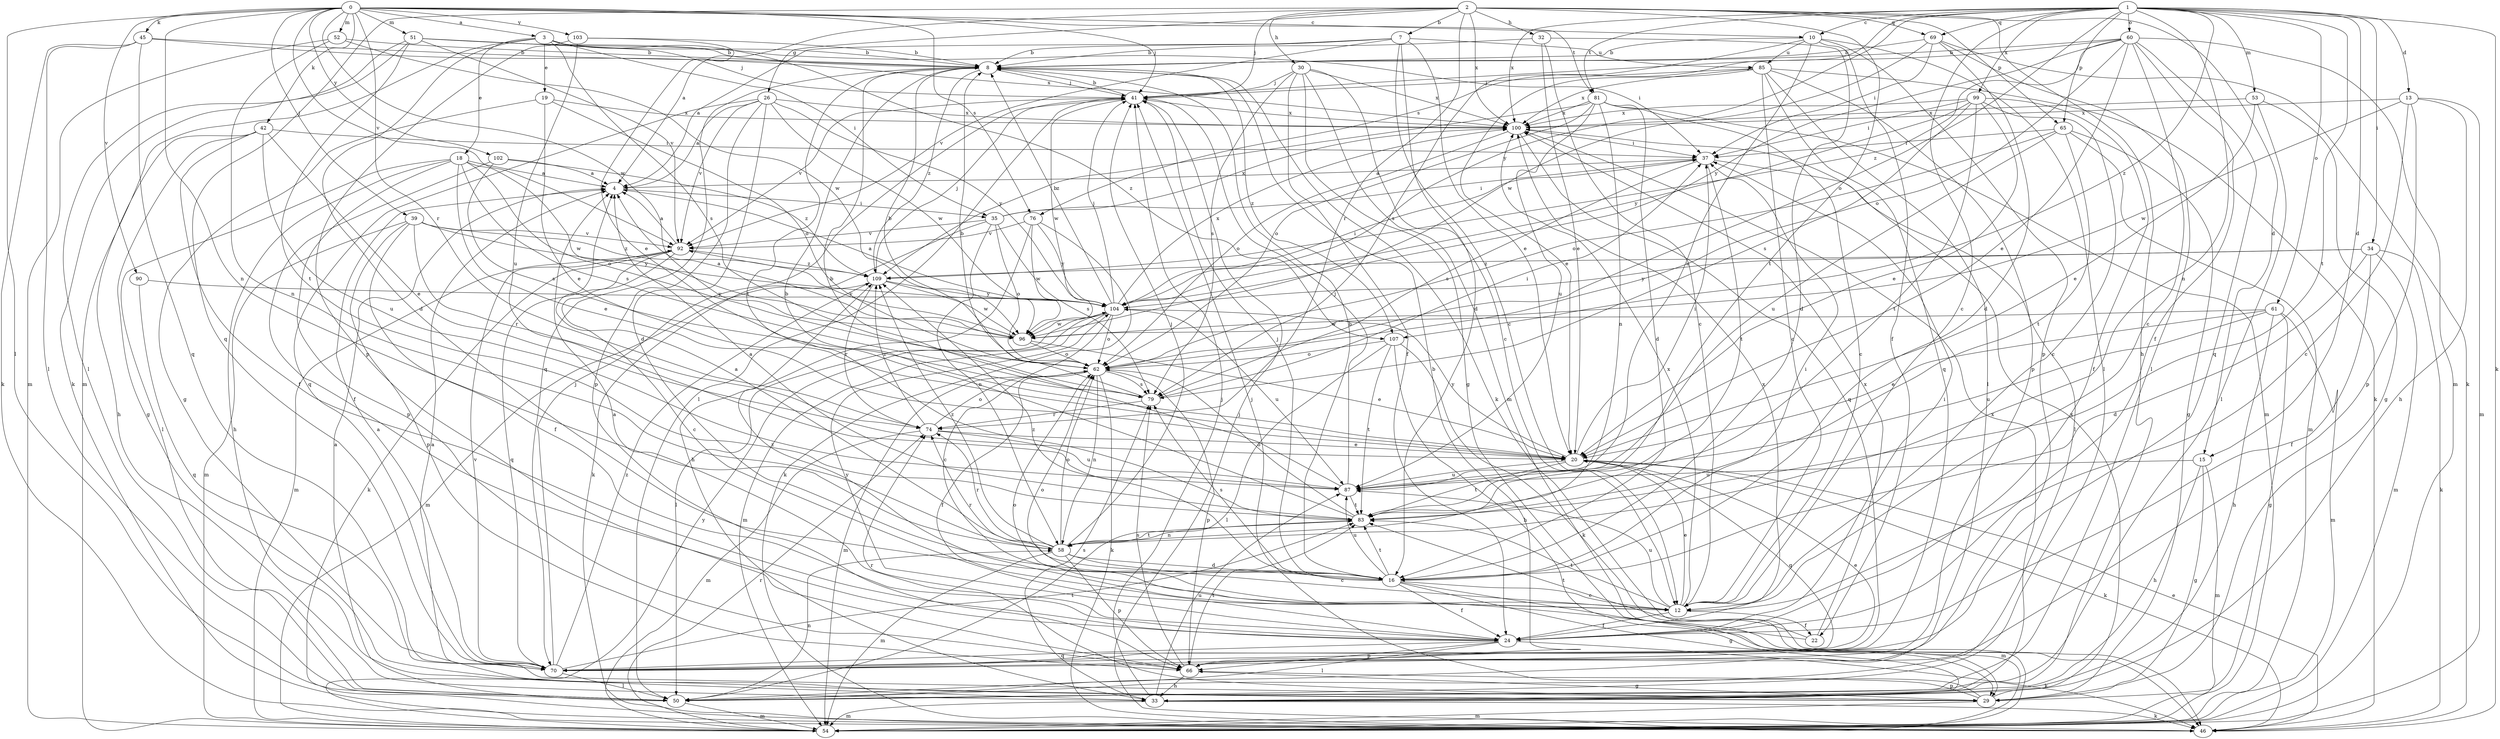 strict digraph  {
0;
1;
2;
3;
4;
7;
8;
10;
12;
13;
15;
16;
18;
19;
20;
22;
24;
26;
29;
30;
32;
33;
34;
35;
37;
39;
41;
42;
45;
46;
50;
51;
52;
53;
54;
58;
60;
61;
62;
65;
66;
69;
70;
74;
76;
79;
81;
83;
85;
87;
90;
92;
96;
99;
100;
102;
103;
104;
107;
109;
0 -> 3  [label=a];
0 -> 10  [label=c];
0 -> 39  [label=j];
0 -> 41  [label=j];
0 -> 42  [label=k];
0 -> 45  [label=k];
0 -> 50  [label=l];
0 -> 51  [label=m];
0 -> 52  [label=m];
0 -> 58  [label=n];
0 -> 74  [label=r];
0 -> 76  [label=s];
0 -> 81  [label=t];
0 -> 90  [label=v];
0 -> 92  [label=v];
0 -> 96  [label=w];
0 -> 102  [label=y];
0 -> 103  [label=y];
1 -> 10  [label=c];
1 -> 12  [label=c];
1 -> 13  [label=d];
1 -> 15  [label=d];
1 -> 34  [label=i];
1 -> 46  [label=k];
1 -> 53  [label=m];
1 -> 58  [label=n];
1 -> 60  [label=o];
1 -> 61  [label=o];
1 -> 62  [label=o];
1 -> 65  [label=p];
1 -> 69  [label=q];
1 -> 76  [label=s];
1 -> 81  [label=t];
1 -> 83  [label=t];
1 -> 99  [label=x];
1 -> 100  [label=x];
1 -> 104  [label=y];
1 -> 107  [label=z];
2 -> 4  [label=a];
2 -> 7  [label=b];
2 -> 15  [label=d];
2 -> 26  [label=g];
2 -> 30  [label=h];
2 -> 32  [label=h];
2 -> 33  [label=h];
2 -> 41  [label=j];
2 -> 65  [label=p];
2 -> 69  [label=q];
2 -> 70  [label=q];
2 -> 74  [label=r];
2 -> 83  [label=t];
2 -> 100  [label=x];
3 -> 8  [label=b];
3 -> 16  [label=d];
3 -> 18  [label=e];
3 -> 19  [label=e];
3 -> 35  [label=i];
3 -> 54  [label=m];
3 -> 79  [label=s];
3 -> 107  [label=z];
4 -> 35  [label=i];
7 -> 4  [label=a];
7 -> 8  [label=b];
7 -> 12  [label=c];
7 -> 16  [label=d];
7 -> 20  [label=e];
7 -> 85  [label=u];
7 -> 92  [label=v];
8 -> 41  [label=j];
8 -> 46  [label=k];
8 -> 70  [label=q];
8 -> 83  [label=t];
8 -> 107  [label=z];
8 -> 109  [label=z];
10 -> 8  [label=b];
10 -> 22  [label=f];
10 -> 50  [label=l];
10 -> 66  [label=p];
10 -> 79  [label=s];
10 -> 85  [label=u];
10 -> 87  [label=u];
12 -> 20  [label=e];
12 -> 22  [label=f];
12 -> 24  [label=f];
12 -> 62  [label=o];
12 -> 83  [label=t];
12 -> 87  [label=u];
12 -> 100  [label=x];
12 -> 109  [label=z];
13 -> 12  [label=c];
13 -> 33  [label=h];
13 -> 54  [label=m];
13 -> 66  [label=p];
13 -> 96  [label=w];
13 -> 100  [label=x];
15 -> 29  [label=g];
15 -> 33  [label=h];
15 -> 54  [label=m];
15 -> 87  [label=u];
16 -> 8  [label=b];
16 -> 12  [label=c];
16 -> 24  [label=f];
16 -> 29  [label=g];
16 -> 37  [label=i];
16 -> 41  [label=j];
16 -> 54  [label=m];
16 -> 74  [label=r];
16 -> 79  [label=s];
16 -> 83  [label=t];
16 -> 87  [label=u];
16 -> 109  [label=z];
18 -> 4  [label=a];
18 -> 20  [label=e];
18 -> 33  [label=h];
18 -> 50  [label=l];
18 -> 62  [label=o];
18 -> 66  [label=p];
18 -> 79  [label=s];
18 -> 96  [label=w];
19 -> 20  [label=e];
19 -> 29  [label=g];
19 -> 62  [label=o];
19 -> 100  [label=x];
20 -> 37  [label=i];
20 -> 46  [label=k];
20 -> 70  [label=q];
20 -> 83  [label=t];
20 -> 87  [label=u];
20 -> 104  [label=y];
22 -> 62  [label=o];
22 -> 83  [label=t];
22 -> 100  [label=x];
24 -> 4  [label=a];
24 -> 37  [label=i];
24 -> 46  [label=k];
24 -> 50  [label=l];
24 -> 66  [label=p];
24 -> 70  [label=q];
24 -> 100  [label=x];
24 -> 104  [label=y];
26 -> 4  [label=a];
26 -> 16  [label=d];
26 -> 66  [label=p];
26 -> 70  [label=q];
26 -> 92  [label=v];
26 -> 96  [label=w];
26 -> 100  [label=x];
26 -> 104  [label=y];
29 -> 4  [label=a];
29 -> 41  [label=j];
29 -> 54  [label=m];
29 -> 66  [label=p];
29 -> 74  [label=r];
29 -> 100  [label=x];
30 -> 12  [label=c];
30 -> 24  [label=f];
30 -> 29  [label=g];
30 -> 41  [label=j];
30 -> 54  [label=m];
30 -> 79  [label=s];
30 -> 100  [label=x];
32 -> 8  [label=b];
32 -> 12  [label=c];
32 -> 16  [label=d];
32 -> 20  [label=e];
33 -> 41  [label=j];
33 -> 46  [label=k];
33 -> 54  [label=m];
33 -> 79  [label=s];
33 -> 87  [label=u];
33 -> 100  [label=x];
34 -> 16  [label=d];
34 -> 24  [label=f];
34 -> 46  [label=k];
34 -> 54  [label=m];
34 -> 104  [label=y];
34 -> 109  [label=z];
35 -> 37  [label=i];
35 -> 46  [label=k];
35 -> 58  [label=n];
35 -> 62  [label=o];
35 -> 79  [label=s];
35 -> 92  [label=v];
35 -> 100  [label=x];
37 -> 4  [label=a];
37 -> 50  [label=l];
37 -> 79  [label=s];
37 -> 83  [label=t];
39 -> 24  [label=f];
39 -> 54  [label=m];
39 -> 66  [label=p];
39 -> 74  [label=r];
39 -> 92  [label=v];
39 -> 104  [label=y];
39 -> 109  [label=z];
41 -> 8  [label=b];
41 -> 50  [label=l];
41 -> 92  [label=v];
41 -> 96  [label=w];
41 -> 100  [label=x];
42 -> 20  [label=e];
42 -> 24  [label=f];
42 -> 29  [label=g];
42 -> 33  [label=h];
42 -> 37  [label=i];
42 -> 87  [label=u];
45 -> 8  [label=b];
45 -> 46  [label=k];
45 -> 50  [label=l];
45 -> 70  [label=q];
45 -> 100  [label=x];
46 -> 20  [label=e];
46 -> 41  [label=j];
50 -> 4  [label=a];
50 -> 54  [label=m];
50 -> 58  [label=n];
51 -> 8  [label=b];
51 -> 37  [label=i];
51 -> 41  [label=j];
51 -> 46  [label=k];
51 -> 50  [label=l];
51 -> 83  [label=t];
51 -> 92  [label=v];
52 -> 8  [label=b];
52 -> 54  [label=m];
52 -> 58  [label=n];
52 -> 96  [label=w];
53 -> 20  [label=e];
53 -> 29  [label=g];
53 -> 50  [label=l];
53 -> 100  [label=x];
54 -> 74  [label=r];
54 -> 104  [label=y];
58 -> 4  [label=a];
58 -> 12  [label=c];
58 -> 16  [label=d];
58 -> 41  [label=j];
58 -> 54  [label=m];
58 -> 62  [label=o];
58 -> 66  [label=p];
58 -> 74  [label=r];
58 -> 83  [label=t];
58 -> 109  [label=z];
60 -> 8  [label=b];
60 -> 12  [label=c];
60 -> 20  [label=e];
60 -> 24  [label=f];
60 -> 41  [label=j];
60 -> 54  [label=m];
60 -> 62  [label=o];
60 -> 70  [label=q];
60 -> 104  [label=y];
60 -> 109  [label=z];
61 -> 20  [label=e];
61 -> 29  [label=g];
61 -> 33  [label=h];
61 -> 54  [label=m];
61 -> 87  [label=u];
61 -> 96  [label=w];
62 -> 8  [label=b];
62 -> 24  [label=f];
62 -> 46  [label=k];
62 -> 54  [label=m];
62 -> 58  [label=n];
62 -> 66  [label=p];
62 -> 79  [label=s];
65 -> 29  [label=g];
65 -> 37  [label=i];
65 -> 54  [label=m];
65 -> 62  [label=o];
65 -> 83  [label=t];
65 -> 87  [label=u];
66 -> 8  [label=b];
66 -> 29  [label=g];
66 -> 33  [label=h];
66 -> 79  [label=s];
66 -> 83  [label=t];
69 -> 8  [label=b];
69 -> 16  [label=d];
69 -> 37  [label=i];
69 -> 46  [label=k];
69 -> 50  [label=l];
69 -> 96  [label=w];
70 -> 4  [label=a];
70 -> 20  [label=e];
70 -> 41  [label=j];
70 -> 50  [label=l];
70 -> 83  [label=t];
70 -> 92  [label=v];
70 -> 109  [label=z];
74 -> 20  [label=e];
74 -> 54  [label=m];
74 -> 62  [label=o];
74 -> 87  [label=u];
74 -> 109  [label=z];
76 -> 33  [label=h];
76 -> 46  [label=k];
76 -> 92  [label=v];
76 -> 96  [label=w];
76 -> 104  [label=y];
79 -> 8  [label=b];
79 -> 37  [label=i];
79 -> 74  [label=r];
81 -> 12  [label=c];
81 -> 16  [label=d];
81 -> 54  [label=m];
81 -> 58  [label=n];
81 -> 62  [label=o];
81 -> 87  [label=u];
81 -> 100  [label=x];
81 -> 109  [label=z];
83 -> 4  [label=a];
83 -> 8  [label=b];
83 -> 58  [label=n];
83 -> 62  [label=o];
85 -> 12  [label=c];
85 -> 20  [label=e];
85 -> 41  [label=j];
85 -> 46  [label=k];
85 -> 50  [label=l];
85 -> 66  [label=p];
85 -> 70  [label=q];
85 -> 100  [label=x];
87 -> 8  [label=b];
87 -> 41  [label=j];
87 -> 83  [label=t];
90 -> 70  [label=q];
90 -> 104  [label=y];
92 -> 4  [label=a];
92 -> 12  [label=c];
92 -> 46  [label=k];
92 -> 54  [label=m];
92 -> 70  [label=q];
92 -> 109  [label=z];
96 -> 4  [label=a];
96 -> 20  [label=e];
96 -> 62  [label=o];
96 -> 92  [label=v];
99 -> 12  [label=c];
99 -> 20  [label=e];
99 -> 24  [label=f];
99 -> 37  [label=i];
99 -> 79  [label=s];
99 -> 83  [label=t];
99 -> 100  [label=x];
99 -> 104  [label=y];
100 -> 37  [label=i];
100 -> 62  [label=o];
100 -> 70  [label=q];
102 -> 4  [label=a];
102 -> 24  [label=f];
102 -> 79  [label=s];
102 -> 109  [label=z];
103 -> 8  [label=b];
103 -> 20  [label=e];
103 -> 66  [label=p];
103 -> 87  [label=u];
104 -> 4  [label=a];
104 -> 8  [label=b];
104 -> 12  [label=c];
104 -> 37  [label=i];
104 -> 41  [label=j];
104 -> 50  [label=l];
104 -> 54  [label=m];
104 -> 62  [label=o];
104 -> 87  [label=u];
104 -> 96  [label=w];
104 -> 100  [label=x];
107 -> 33  [label=h];
107 -> 46  [label=k];
107 -> 50  [label=l];
107 -> 62  [label=o];
107 -> 83  [label=t];
109 -> 41  [label=j];
109 -> 54  [label=m];
109 -> 74  [label=r];
109 -> 96  [label=w];
109 -> 104  [label=y];
}
